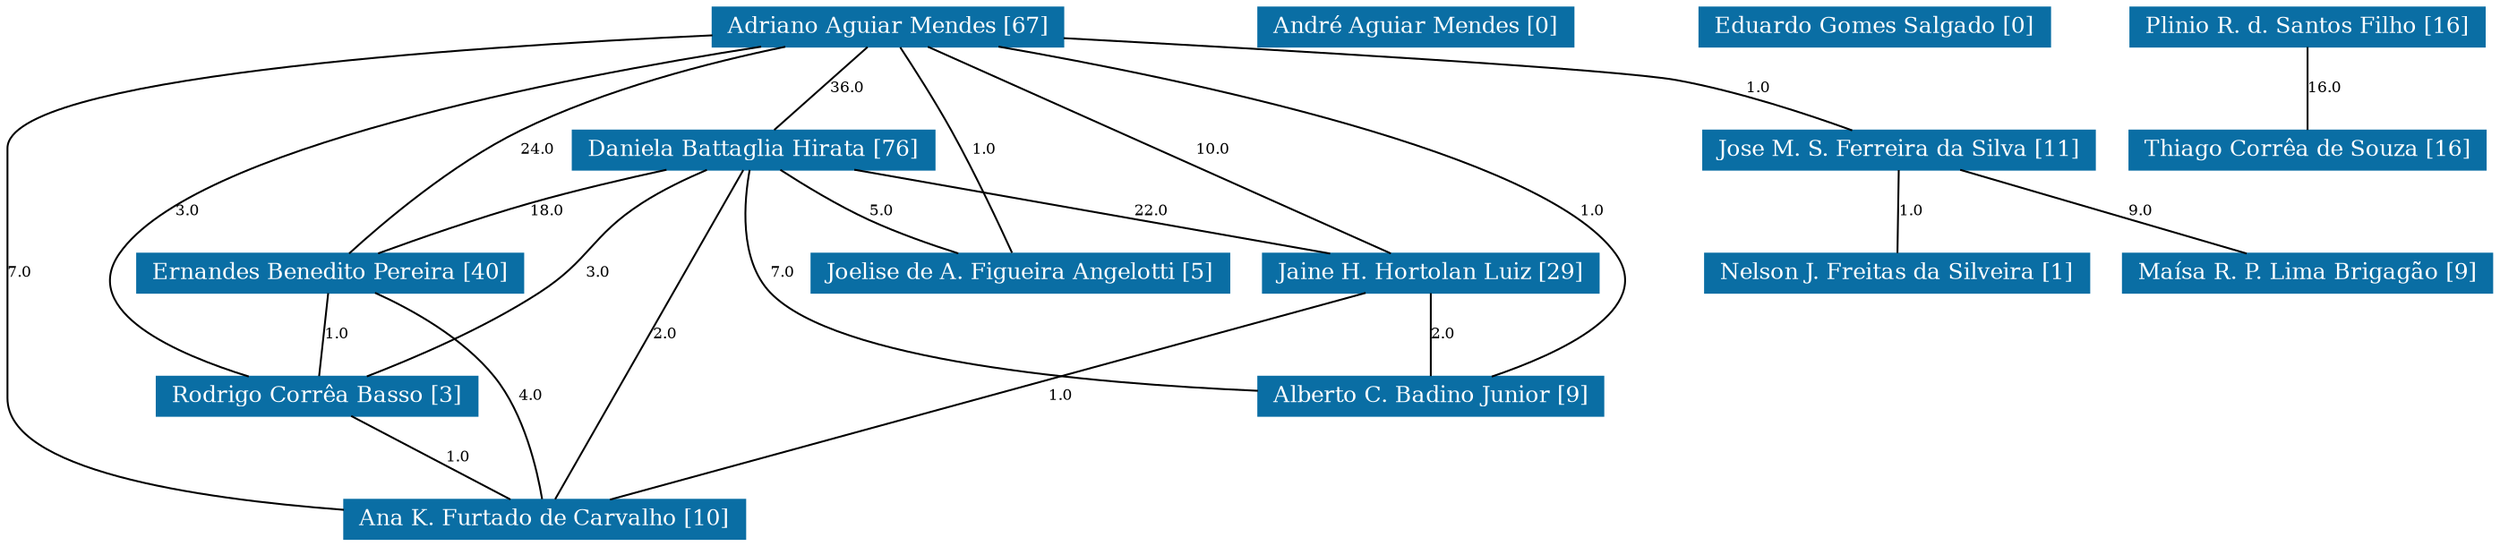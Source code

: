 strict graph grafo2 {
	graph [bb="0,0,1130,285",
		id=grafo2,
		overlap=False
	];
	node [fontsize=12,
		label="\N",
		shape=rectangle,
		style=filled
	];
	0	 [URL="membro-2926571414651131.html",
		color="#0A6EA4",
		fontcolor="#FFFFFF",
		height=0.29167,
		label="Adriano Aguiar Mendes [67]",
		pos="411,274.5",
		width=2.1389];
	2	 [URL="membro-5292381247624407.html",
		color="#0A6EA4",
		fontcolor="#FFFFFF",
		height=0.29167,
		label="Daniela Battaglia Hirata [76]",
		pos="352,208.5",
		width=2.1528];
	0 -- 2	 [fontsize=8,
		label=36.0,
		lp="393,241.5",
		pos="401.52,263.9 390.58,251.65 372.67,231.62 361.65,219.3"];
	4	 [URL="membro-0524540000904823.html",
		color="#0A6EA4",
		fontcolor="#FFFFFF",
		height=0.29167,
		label="Ernandes Benedito Pereira [40]",
		pos="149,142.5",
		width=2.3056];
	0 -- 4	 [fontsize=8,
		label=24.0,
		lp="258,208.5",
		pos="369.44,263.92 336.25,254.58 289.16,239.29 251,219 215.43,200.09 178.88,169.4 160.72,153.24"];
	5	 [URL="membro-3433047807065363.html",
		color="#0A6EA4",
		fontcolor="#FFFFFF",
		height=0.29167,
		label="Jaine H. Hortolan Luiz [29]",
		pos="655,142.5",
		width=2.0694];
	0 -- 5	 [fontsize=8,
		label=10.0,
		lp="557,208.5",
		pos="430.56,263.92 476.24,239.21 589.57,177.89 635.35,153.13"];
	6	 [URL="membro-3798416800583466.html",
		color="#0A6EA4",
		fontcolor="#FFFFFF",
		height=0.29167,
		label="Joelise de A. Figueira Angelotti [5]",
		pos="471,142.5",
		width=2.5278];
	0 -- 6	 [fontsize=8,
		label=1.0,
		lp="453,208.5",
		pos="416.32,263.93 421.87,252.81 430.76,234.78 438,219 448.61,195.86 460.23,168.38 466.46,153.46"];
	7	 [URL="membro-0436922594542722.html",
		color="#0A6EA4",
		fontcolor="#FFFFFF",
		height=0.29167,
		label="Jose M. S. Ferreira da Silva [11]",
		pos="870,208.5",
		width=2.3611];
	0 -- 7	 [fontsize=8,
		label=1.0,
		lp="807,241.5",
		pos="488.28,269.55 585.83,263.12 744.24,252 771,246 798.26,239.89 828.05,227.81 847.76,219.01"];
	10	 [URL="membro-4043789557049115.html",
		color="#0A6EA4",
		fontcolor="#FFFFFF",
		height=0.29167,
		label="Rodrigo Corrêa Basso [3]",
		pos="137,76.5",
		width=1.9444];
	0 -- 10	 [fontsize=8,
		label=3.0,
		lp="93,175.5",
		pos="355.77,263.96 264.94,245.33 90.71,203.74 57,153 38.762,125.55 80.864,100.55 110.64,87.03"];
	12	 [URL="membro-6244428434217018.html",
		color="#0A6EA4",
		fontcolor="#FFFFFF",
		height=0.29167,
		label="Alberto C. Badino Junior [9]",
		pos="655,76.5",
		width=2.1389];
	0 -- 12	 [fontsize=8,
		label=1.0,
		lp="724,175.5",
		pos="458.19,263.98 540.69,244.52 705.46,200.54 738,153 756.93,125.35 713.54,100.5 682.63,87.055"];
	14	 [URL="membro-8233720168272812.html",
		color="#0A6EA4",
		fontcolor="#FFFFFF",
		height=0.29167,
		label="Ana K. Furtado de Carvalho [10]",
		pos="243,10.5",
		width=2.4583];
	0 -- 14	 [fontsize=8,
		label=7.0,
		lp="5,142.5",
		pos="333.69,269.8 214.64,261.51 0,241.92 0,208.5 0,208.5 0,208.5 0,76.5 0,43.44 84.824,26.406 154.24,18.002"];
	2 -- 4	 [fontsize=8,
		label=18.0,
		lp="247,175.5",
		pos="304.43,197.97 284.36,193.12 260.85,186.91 240,180 216.48,172.21 190.41,161.21 172.22,153.14"];
	2 -- 5	 [fontsize=8,
		label=22.0,
		lp="529,175.5",
		pos="400.35,197.97 456.9,185.65 549.98,165.37 606.58,153.05"];
	2 -- 6	 [fontsize=8,
		label=5.0,
		lp="407,175.5",
		pos="364.54,197.69 374.3,189.63 388.42,178.73 402,171 414.16,164.07 428.35,157.92 440.68,153.12"];
	2 -- 10	 [fontsize=8,
		label=3.0,
		lp="269,142.5",
		pos="325.34,197.98 314.57,193.2 302.28,187.02 292,180 266.3,162.44 266.29,150.15 241,132 215.4,113.62 182.96,97.269 161.18,87.157"];
	2 -- 12	 [fontsize=8,
		label=7.0,
		lp="366,142.5",
		pos="349.71,197.75 346.88,181.3 344.31,149.9 361,132 389.83,101.09 500.83,87.051 577.87,80.924"];
	2 -- 14	 [fontsize=8,
		label=2.0,
		lp="304,109.5",
		pos="346.14,197.85 327.21,163.48 267.86,55.652 248.89,21.198"];
	4 -- 10	 [fontsize=8,
		label=1.0,
		lp="149,109.5",
		pos="147.07,131.9 144.85,119.65 141.2,99.622 138.96,87.297"];
	4 -- 14	 [fontsize=8,
		label=4.0,
		lp="233,76.5",
		pos="166.39,131.98 181.43,122.08 202.78,105.95 216,87 230.51,66.208 237.96,36.834 241.11,21.226"];
	5 -- 12	 [fontsize=8,
		label=2.0,
		lp="660,109.5",
		pos="655,131.9 655,119.65 655,99.622 655,87.297"];
	5 -- 14	 [fontsize=8,
		label=1.0,
		lp="482,76.5",
		pos="621.98,131.92 544.74,107.17 353,45.743 275.89,21.038"];
	8	 [URL="membro-6853382226977684.html",
		color="#0A6EA4",
		fontcolor="#FFFFFF",
		height=0.29167,
		label="Nelson J. Freitas da Silveira [1]",
		pos="868,142.5",
		width=2.2778];
	7 -- 8	 [fontsize=8,
		label=1.0,
		lp="875,175.5",
		pos="869.68,197.9 869.31,185.65 868.7,165.62 868.33,153.3"];
	13	 [URL="membro-0963588859777460.html",
		color="#0A6EA4",
		fontcolor="#FFFFFF",
		height=0.29167,
		label="Maísa R. P. Lima Brigagão [9]",
		pos="1049,142.5",
		width=2.25];
	7 -- 13	 [fontsize=8,
		label=9.0,
		lp="976,175.5",
		pos="898.76,197.9 932.16,185.58 986.94,165.38 1020.3,153.08"];
	10 -- 14	 [fontsize=8,
		label=1.0,
		lp="202,43.5",
		pos="154.03,65.896 173.81,53.58 206.25,33.383 226.01,21.078"];
	1	 [URL="membro-1409264122407992.html",
		color="#0A6EA4",
		fontcolor="#FFFFFF",
		height=0.29167,
		label="André Aguiar Mendes [0]",
		pos="652,274.5",
		width=1.9306];
	3	 [URL="membro-2363460036599181.html",
		color="#0A6EA4",
		fontcolor="#FFFFFF",
		height=0.29167,
		label="Eduardo Gomes Salgado [0]",
		pos="858,274.5",
		width=2.1111];
	9	 [URL="membro-0595142298134685.html",
		color="#0A6EA4",
		fontcolor="#FFFFFF",
		height=0.29167,
		label="Plinio R. d. Santos Filho [16]",
		pos="1051,274.5",
		width=2.1528];
	11	 [URL="membro-2834667104138232.html",
		color="#0A6EA4",
		fontcolor="#FFFFFF",
		height=0.29167,
		label="Thiago Corrêa de Souza [16]",
		pos="1051,208.5",
		width=2.1528];
	9 -- 11	 [fontsize=8,
		label=16.0,
		lp="1058,241.5",
		pos="1051,263.9 1051,251.65 1051,231.62 1051,219.3"];
}
